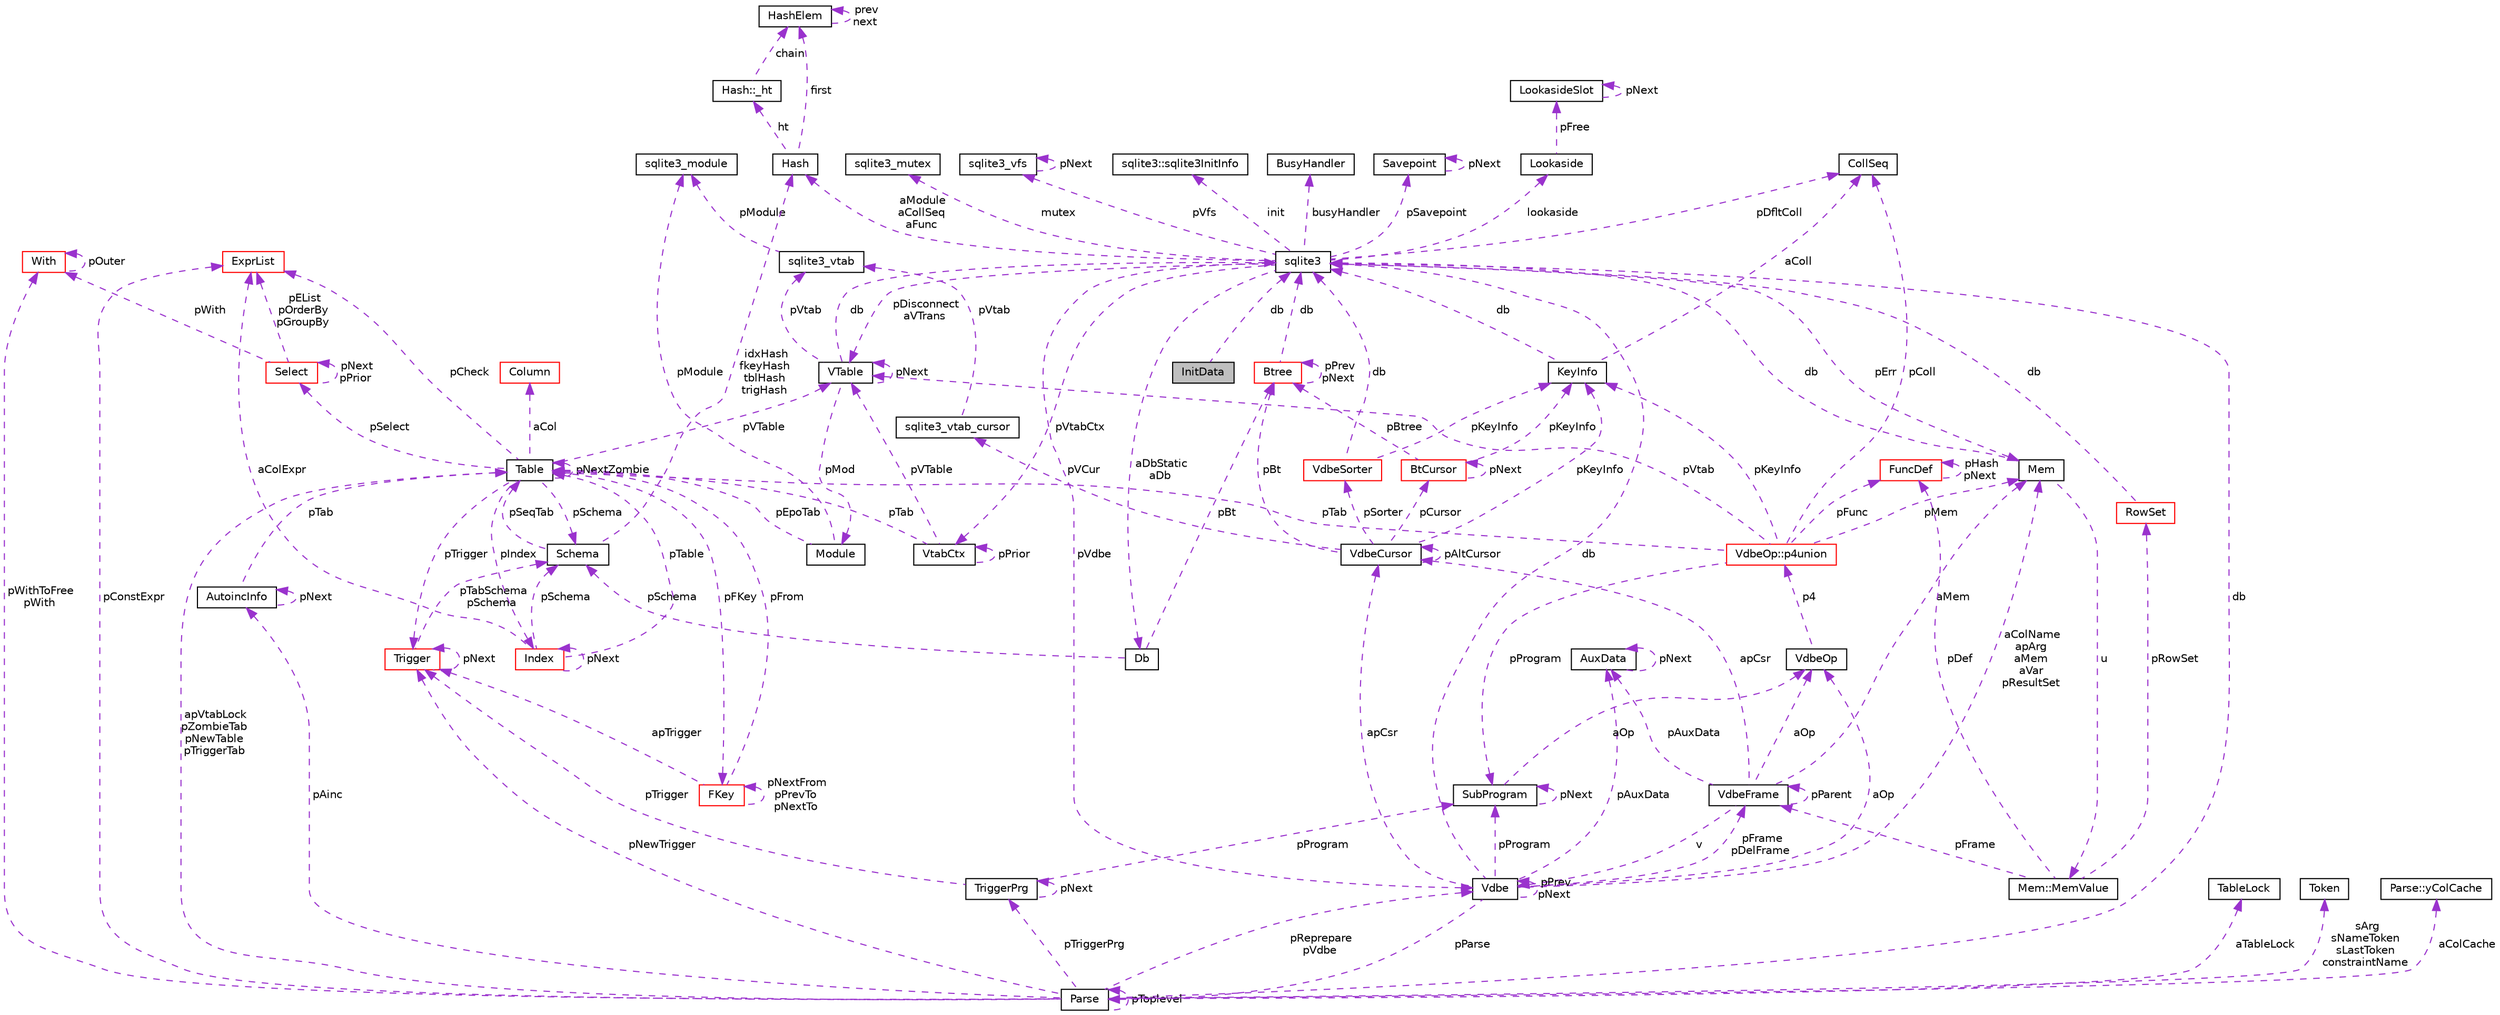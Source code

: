 digraph "InitData"
{
  edge [fontname="Helvetica",fontsize="10",labelfontname="Helvetica",labelfontsize="10"];
  node [fontname="Helvetica",fontsize="10",shape=record];
  Node1 [label="InitData",height=0.2,width=0.4,color="black", fillcolor="grey75", style="filled", fontcolor="black"];
  Node2 -> Node1 [dir="back",color="darkorchid3",fontsize="10",style="dashed",label=" db" ];
  Node2 [label="sqlite3",height=0.2,width=0.4,color="black", fillcolor="white", style="filled",URL="$structsqlite3.html"];
  Node3 -> Node2 [dir="back",color="darkorchid3",fontsize="10",style="dashed",label=" pErr" ];
  Node3 [label="Mem",height=0.2,width=0.4,color="black", fillcolor="white", style="filled",URL="$structMem.html"];
  Node4 -> Node3 [dir="back",color="darkorchid3",fontsize="10",style="dashed",label=" u" ];
  Node4 [label="Mem::MemValue",height=0.2,width=0.4,color="black", fillcolor="white", style="filled",URL="$unionMem_1_1MemValue.html"];
  Node5 -> Node4 [dir="back",color="darkorchid3",fontsize="10",style="dashed",label=" pFrame" ];
  Node5 [label="VdbeFrame",height=0.2,width=0.4,color="black", fillcolor="white", style="filled",URL="$structVdbeFrame.html"];
  Node3 -> Node5 [dir="back",color="darkorchid3",fontsize="10",style="dashed",label=" aMem" ];
  Node6 -> Node5 [dir="back",color="darkorchid3",fontsize="10",style="dashed",label=" v" ];
  Node6 [label="Vdbe",height=0.2,width=0.4,color="black", fillcolor="white", style="filled",URL="$structVdbe.html"];
  Node3 -> Node6 [dir="back",color="darkorchid3",fontsize="10",style="dashed",label=" aColName\napArg\naMem\naVar\npResultSet" ];
  Node6 -> Node6 [dir="back",color="darkorchid3",fontsize="10",style="dashed",label=" pPrev\npNext" ];
  Node2 -> Node6 [dir="back",color="darkorchid3",fontsize="10",style="dashed",label=" db" ];
  Node5 -> Node6 [dir="back",color="darkorchid3",fontsize="10",style="dashed",label=" pFrame\npDelFrame" ];
  Node7 -> Node6 [dir="back",color="darkorchid3",fontsize="10",style="dashed",label=" pAuxData" ];
  Node7 [label="AuxData",height=0.2,width=0.4,color="black", fillcolor="white", style="filled",URL="$structAuxData.html"];
  Node7 -> Node7 [dir="back",color="darkorchid3",fontsize="10",style="dashed",label=" pNext" ];
  Node8 -> Node6 [dir="back",color="darkorchid3",fontsize="10",style="dashed",label=" pProgram" ];
  Node8 [label="SubProgram",height=0.2,width=0.4,color="black", fillcolor="white", style="filled",URL="$structSubProgram.html"];
  Node8 -> Node8 [dir="back",color="darkorchid3",fontsize="10",style="dashed",label=" pNext" ];
  Node9 -> Node8 [dir="back",color="darkorchid3",fontsize="10",style="dashed",label=" aOp" ];
  Node9 [label="VdbeOp",height=0.2,width=0.4,color="black", fillcolor="white", style="filled",URL="$structVdbeOp.html"];
  Node10 -> Node9 [dir="back",color="darkorchid3",fontsize="10",style="dashed",label=" p4" ];
  Node10 [label="VdbeOp::p4union",height=0.2,width=0.4,color="red", fillcolor="white", style="filled",URL="$unionVdbeOp_1_1p4union.html"];
  Node3 -> Node10 [dir="back",color="darkorchid3",fontsize="10",style="dashed",label=" pMem" ];
  Node11 -> Node10 [dir="back",color="darkorchid3",fontsize="10",style="dashed",label=" pColl" ];
  Node11 [label="CollSeq",height=0.2,width=0.4,color="black", fillcolor="white", style="filled",URL="$structCollSeq.html"];
  Node12 -> Node10 [dir="back",color="darkorchid3",fontsize="10",style="dashed",label=" pVtab" ];
  Node12 [label="VTable",height=0.2,width=0.4,color="black", fillcolor="white", style="filled",URL="$structVTable.html"];
  Node2 -> Node12 [dir="back",color="darkorchid3",fontsize="10",style="dashed",label=" db" ];
  Node12 -> Node12 [dir="back",color="darkorchid3",fontsize="10",style="dashed",label=" pNext" ];
  Node13 -> Node12 [dir="back",color="darkorchid3",fontsize="10",style="dashed",label=" pMod" ];
  Node13 [label="Module",height=0.2,width=0.4,color="black", fillcolor="white", style="filled",URL="$structModule.html"];
  Node14 -> Node13 [dir="back",color="darkorchid3",fontsize="10",style="dashed",label=" pModule" ];
  Node14 [label="sqlite3_module",height=0.2,width=0.4,color="black", fillcolor="white", style="filled",URL="$structsqlite3__module.html"];
  Node15 -> Node13 [dir="back",color="darkorchid3",fontsize="10",style="dashed",label=" pEpoTab" ];
  Node15 [label="Table",height=0.2,width=0.4,color="black", fillcolor="white", style="filled",URL="$structTable.html"];
  Node16 -> Node15 [dir="back",color="darkorchid3",fontsize="10",style="dashed",label=" pSchema" ];
  Node16 [label="Schema",height=0.2,width=0.4,color="black", fillcolor="white", style="filled",URL="$structSchema.html"];
  Node15 -> Node16 [dir="back",color="darkorchid3",fontsize="10",style="dashed",label=" pSeqTab" ];
  Node17 -> Node16 [dir="back",color="darkorchid3",fontsize="10",style="dashed",label=" idxHash\nfkeyHash\ntblHash\ntrigHash" ];
  Node17 [label="Hash",height=0.2,width=0.4,color="black", fillcolor="white", style="filled",URL="$structHash.html"];
  Node18 -> Node17 [dir="back",color="darkorchid3",fontsize="10",style="dashed",label=" ht" ];
  Node18 [label="Hash::_ht",height=0.2,width=0.4,color="black", fillcolor="white", style="filled",URL="$structHash_1_1__ht.html"];
  Node19 -> Node18 [dir="back",color="darkorchid3",fontsize="10",style="dashed",label=" chain" ];
  Node19 [label="HashElem",height=0.2,width=0.4,color="black", fillcolor="white", style="filled",URL="$structHashElem.html"];
  Node19 -> Node19 [dir="back",color="darkorchid3",fontsize="10",style="dashed",label=" prev\nnext" ];
  Node19 -> Node17 [dir="back",color="darkorchid3",fontsize="10",style="dashed",label=" first" ];
  Node20 -> Node15 [dir="back",color="darkorchid3",fontsize="10",style="dashed",label=" aCol" ];
  Node20 [label="Column",height=0.2,width=0.4,color="red", fillcolor="white", style="filled",URL="$structColumn.html"];
  Node21 -> Node15 [dir="back",color="darkorchid3",fontsize="10",style="dashed",label=" pFKey" ];
  Node21 [label="FKey",height=0.2,width=0.4,color="red", fillcolor="white", style="filled",URL="$structFKey.html"];
  Node21 -> Node21 [dir="back",color="darkorchid3",fontsize="10",style="dashed",label=" pNextFrom\npPrevTo\npNextTo" ];
  Node15 -> Node21 [dir="back",color="darkorchid3",fontsize="10",style="dashed",label=" pFrom" ];
  Node22 -> Node21 [dir="back",color="darkorchid3",fontsize="10",style="dashed",label=" apTrigger" ];
  Node22 [label="Trigger",height=0.2,width=0.4,color="red", fillcolor="white", style="filled",URL="$structTrigger.html"];
  Node16 -> Node22 [dir="back",color="darkorchid3",fontsize="10",style="dashed",label=" pTabSchema\npSchema" ];
  Node22 -> Node22 [dir="back",color="darkorchid3",fontsize="10",style="dashed",label=" pNext" ];
  Node12 -> Node15 [dir="back",color="darkorchid3",fontsize="10",style="dashed",label=" pVTable" ];
  Node15 -> Node15 [dir="back",color="darkorchid3",fontsize="10",style="dashed",label=" pNextZombie" ];
  Node22 -> Node15 [dir="back",color="darkorchid3",fontsize="10",style="dashed",label=" pTrigger" ];
  Node23 -> Node15 [dir="back",color="darkorchid3",fontsize="10",style="dashed",label=" pSelect" ];
  Node23 [label="Select",height=0.2,width=0.4,color="red", fillcolor="white", style="filled",URL="$structSelect.html"];
  Node24 -> Node23 [dir="back",color="darkorchid3",fontsize="10",style="dashed",label=" pWith" ];
  Node24 [label="With",height=0.2,width=0.4,color="red", fillcolor="white", style="filled",URL="$structWith.html"];
  Node24 -> Node24 [dir="back",color="darkorchid3",fontsize="10",style="dashed",label=" pOuter" ];
  Node23 -> Node23 [dir="back",color="darkorchid3",fontsize="10",style="dashed",label=" pNext\npPrior" ];
  Node25 -> Node23 [dir="back",color="darkorchid3",fontsize="10",style="dashed",label=" pEList\npOrderBy\npGroupBy" ];
  Node25 [label="ExprList",height=0.2,width=0.4,color="red", fillcolor="white", style="filled",URL="$structExprList.html"];
  Node25 -> Node15 [dir="back",color="darkorchid3",fontsize="10",style="dashed",label=" pCheck" ];
  Node26 -> Node15 [dir="back",color="darkorchid3",fontsize="10",style="dashed",label=" pIndex" ];
  Node26 [label="Index",height=0.2,width=0.4,color="red", fillcolor="white", style="filled",URL="$structIndex.html"];
  Node16 -> Node26 [dir="back",color="darkorchid3",fontsize="10",style="dashed",label=" pSchema" ];
  Node15 -> Node26 [dir="back",color="darkorchid3",fontsize="10",style="dashed",label=" pTable" ];
  Node25 -> Node26 [dir="back",color="darkorchid3",fontsize="10",style="dashed",label=" aColExpr" ];
  Node26 -> Node26 [dir="back",color="darkorchid3",fontsize="10",style="dashed",label=" pNext" ];
  Node27 -> Node12 [dir="back",color="darkorchid3",fontsize="10",style="dashed",label=" pVtab" ];
  Node27 [label="sqlite3_vtab",height=0.2,width=0.4,color="black", fillcolor="white", style="filled",URL="$structsqlite3__vtab.html"];
  Node14 -> Node27 [dir="back",color="darkorchid3",fontsize="10",style="dashed",label=" pModule" ];
  Node15 -> Node10 [dir="back",color="darkorchid3",fontsize="10",style="dashed",label=" pTab" ];
  Node8 -> Node10 [dir="back",color="darkorchid3",fontsize="10",style="dashed",label=" pProgram" ];
  Node28 -> Node10 [dir="back",color="darkorchid3",fontsize="10",style="dashed",label=" pKeyInfo" ];
  Node28 [label="KeyInfo",height=0.2,width=0.4,color="black", fillcolor="white", style="filled",URL="$structKeyInfo.html"];
  Node2 -> Node28 [dir="back",color="darkorchid3",fontsize="10",style="dashed",label=" db" ];
  Node11 -> Node28 [dir="back",color="darkorchid3",fontsize="10",style="dashed",label=" aColl" ];
  Node29 -> Node10 [dir="back",color="darkorchid3",fontsize="10",style="dashed",label=" pFunc" ];
  Node29 [label="FuncDef",height=0.2,width=0.4,color="red", fillcolor="white", style="filled",URL="$structFuncDef.html"];
  Node29 -> Node29 [dir="back",color="darkorchid3",fontsize="10",style="dashed",label=" pHash\npNext" ];
  Node30 -> Node6 [dir="back",color="darkorchid3",fontsize="10",style="dashed",label=" apCsr" ];
  Node30 [label="VdbeCursor",height=0.2,width=0.4,color="black", fillcolor="white", style="filled",URL="$structVdbeCursor.html"];
  Node31 -> Node30 [dir="back",color="darkorchid3",fontsize="10",style="dashed",label=" pCursor" ];
  Node31 [label="BtCursor",height=0.2,width=0.4,color="red", fillcolor="white", style="filled",URL="$structBtCursor.html"];
  Node31 -> Node31 [dir="back",color="darkorchid3",fontsize="10",style="dashed",label=" pNext" ];
  Node28 -> Node31 [dir="back",color="darkorchid3",fontsize="10",style="dashed",label=" pKeyInfo" ];
  Node32 -> Node31 [dir="back",color="darkorchid3",fontsize="10",style="dashed",label=" pBtree" ];
  Node32 [label="Btree",height=0.2,width=0.4,color="red", fillcolor="white", style="filled",URL="$structBtree.html"];
  Node2 -> Node32 [dir="back",color="darkorchid3",fontsize="10",style="dashed",label=" db" ];
  Node32 -> Node32 [dir="back",color="darkorchid3",fontsize="10",style="dashed",label=" pPrev\npNext" ];
  Node33 -> Node30 [dir="back",color="darkorchid3",fontsize="10",style="dashed",label=" pVCur" ];
  Node33 [label="sqlite3_vtab_cursor",height=0.2,width=0.4,color="black", fillcolor="white", style="filled",URL="$structsqlite3__vtab__cursor.html"];
  Node27 -> Node33 [dir="back",color="darkorchid3",fontsize="10",style="dashed",label=" pVtab" ];
  Node30 -> Node30 [dir="back",color="darkorchid3",fontsize="10",style="dashed",label=" pAltCursor" ];
  Node28 -> Node30 [dir="back",color="darkorchid3",fontsize="10",style="dashed",label=" pKeyInfo" ];
  Node32 -> Node30 [dir="back",color="darkorchid3",fontsize="10",style="dashed",label=" pBt" ];
  Node34 -> Node30 [dir="back",color="darkorchid3",fontsize="10",style="dashed",label=" pSorter" ];
  Node34 [label="VdbeSorter",height=0.2,width=0.4,color="red", fillcolor="white", style="filled",URL="$structVdbeSorter.html"];
  Node2 -> Node34 [dir="back",color="darkorchid3",fontsize="10",style="dashed",label=" db" ];
  Node28 -> Node34 [dir="back",color="darkorchid3",fontsize="10",style="dashed",label=" pKeyInfo" ];
  Node35 -> Node6 [dir="back",color="darkorchid3",fontsize="10",style="dashed",label=" pParse" ];
  Node35 [label="Parse",height=0.2,width=0.4,color="black", fillcolor="white", style="filled",URL="$structParse.html"];
  Node6 -> Node35 [dir="back",color="darkorchid3",fontsize="10",style="dashed",label=" pReprepare\npVdbe" ];
  Node2 -> Node35 [dir="back",color="darkorchid3",fontsize="10",style="dashed",label=" db" ];
  Node36 -> Node35 [dir="back",color="darkorchid3",fontsize="10",style="dashed",label=" aTableLock" ];
  Node36 [label="TableLock",height=0.2,width=0.4,color="black", fillcolor="white", style="filled",URL="$structTableLock.html"];
  Node37 -> Node35 [dir="back",color="darkorchid3",fontsize="10",style="dashed",label=" sArg\nsNameToken\nsLastToken\nconstraintName" ];
  Node37 [label="Token",height=0.2,width=0.4,color="black", fillcolor="white", style="filled",URL="$structToken.html"];
  Node24 -> Node35 [dir="back",color="darkorchid3",fontsize="10",style="dashed",label=" pWithToFree\npWith" ];
  Node38 -> Node35 [dir="back",color="darkorchid3",fontsize="10",style="dashed",label=" aColCache" ];
  Node38 [label="Parse::yColCache",height=0.2,width=0.4,color="black", fillcolor="white", style="filled",URL="$structParse_1_1yColCache.html"];
  Node15 -> Node35 [dir="back",color="darkorchid3",fontsize="10",style="dashed",label=" apVtabLock\npZombieTab\npNewTable\npTriggerTab" ];
  Node22 -> Node35 [dir="back",color="darkorchid3",fontsize="10",style="dashed",label=" pNewTrigger" ];
  Node39 -> Node35 [dir="back",color="darkorchid3",fontsize="10",style="dashed",label=" pTriggerPrg" ];
  Node39 [label="TriggerPrg",height=0.2,width=0.4,color="black", fillcolor="white", style="filled",URL="$structTriggerPrg.html"];
  Node8 -> Node39 [dir="back",color="darkorchid3",fontsize="10",style="dashed",label=" pProgram" ];
  Node22 -> Node39 [dir="back",color="darkorchid3",fontsize="10",style="dashed",label=" pTrigger" ];
  Node39 -> Node39 [dir="back",color="darkorchid3",fontsize="10",style="dashed",label=" pNext" ];
  Node40 -> Node35 [dir="back",color="darkorchid3",fontsize="10",style="dashed",label=" pAinc" ];
  Node40 [label="AutoincInfo",height=0.2,width=0.4,color="black", fillcolor="white", style="filled",URL="$structAutoincInfo.html"];
  Node15 -> Node40 [dir="back",color="darkorchid3",fontsize="10",style="dashed",label=" pTab" ];
  Node40 -> Node40 [dir="back",color="darkorchid3",fontsize="10",style="dashed",label=" pNext" ];
  Node25 -> Node35 [dir="back",color="darkorchid3",fontsize="10",style="dashed",label=" pConstExpr" ];
  Node35 -> Node35 [dir="back",color="darkorchid3",fontsize="10",style="dashed",label=" pToplevel" ];
  Node9 -> Node6 [dir="back",color="darkorchid3",fontsize="10",style="dashed",label=" aOp" ];
  Node5 -> Node5 [dir="back",color="darkorchid3",fontsize="10",style="dashed",label=" pParent" ];
  Node7 -> Node5 [dir="back",color="darkorchid3",fontsize="10",style="dashed",label=" pAuxData" ];
  Node30 -> Node5 [dir="back",color="darkorchid3",fontsize="10",style="dashed",label=" apCsr" ];
  Node9 -> Node5 [dir="back",color="darkorchid3",fontsize="10",style="dashed",label=" aOp" ];
  Node41 -> Node4 [dir="back",color="darkorchid3",fontsize="10",style="dashed",label=" pRowSet" ];
  Node41 [label="RowSet",height=0.2,width=0.4,color="red", fillcolor="white", style="filled",URL="$structRowSet.html"];
  Node2 -> Node41 [dir="back",color="darkorchid3",fontsize="10",style="dashed",label=" db" ];
  Node29 -> Node4 [dir="back",color="darkorchid3",fontsize="10",style="dashed",label=" pDef" ];
  Node2 -> Node3 [dir="back",color="darkorchid3",fontsize="10",style="dashed",label=" db" ];
  Node6 -> Node2 [dir="back",color="darkorchid3",fontsize="10",style="dashed",label=" pVdbe" ];
  Node42 -> Node2 [dir="back",color="darkorchid3",fontsize="10",style="dashed",label=" pSavepoint" ];
  Node42 [label="Savepoint",height=0.2,width=0.4,color="black", fillcolor="white", style="filled",URL="$structSavepoint.html"];
  Node42 -> Node42 [dir="back",color="darkorchid3",fontsize="10",style="dashed",label=" pNext" ];
  Node43 -> Node2 [dir="back",color="darkorchid3",fontsize="10",style="dashed",label=" lookaside" ];
  Node43 [label="Lookaside",height=0.2,width=0.4,color="black", fillcolor="white", style="filled",URL="$structLookaside.html"];
  Node44 -> Node43 [dir="back",color="darkorchid3",fontsize="10",style="dashed",label=" pFree" ];
  Node44 [label="LookasideSlot",height=0.2,width=0.4,color="black", fillcolor="white", style="filled",URL="$structLookasideSlot.html"];
  Node44 -> Node44 [dir="back",color="darkorchid3",fontsize="10",style="dashed",label=" pNext" ];
  Node45 -> Node2 [dir="back",color="darkorchid3",fontsize="10",style="dashed",label=" mutex" ];
  Node45 [label="sqlite3_mutex",height=0.2,width=0.4,color="black", fillcolor="white", style="filled",URL="$structsqlite3__mutex.html"];
  Node46 -> Node2 [dir="back",color="darkorchid3",fontsize="10",style="dashed",label=" pVfs" ];
  Node46 [label="sqlite3_vfs",height=0.2,width=0.4,color="black", fillcolor="white", style="filled",URL="$structsqlite3__vfs.html"];
  Node46 -> Node46 [dir="back",color="darkorchid3",fontsize="10",style="dashed",label=" pNext" ];
  Node47 -> Node2 [dir="back",color="darkorchid3",fontsize="10",style="dashed",label=" init" ];
  Node47 [label="sqlite3::sqlite3InitInfo",height=0.2,width=0.4,color="black", fillcolor="white", style="filled",URL="$structsqlite3_1_1sqlite3InitInfo.html"];
  Node48 -> Node2 [dir="back",color="darkorchid3",fontsize="10",style="dashed",label=" busyHandler" ];
  Node48 [label="BusyHandler",height=0.2,width=0.4,color="black", fillcolor="white", style="filled",URL="$structBusyHandler.html"];
  Node49 -> Node2 [dir="back",color="darkorchid3",fontsize="10",style="dashed",label=" pVtabCtx" ];
  Node49 [label="VtabCtx",height=0.2,width=0.4,color="black", fillcolor="white", style="filled",URL="$structVtabCtx.html"];
  Node49 -> Node49 [dir="back",color="darkorchid3",fontsize="10",style="dashed",label=" pPrior" ];
  Node12 -> Node49 [dir="back",color="darkorchid3",fontsize="10",style="dashed",label=" pVTable" ];
  Node15 -> Node49 [dir="back",color="darkorchid3",fontsize="10",style="dashed",label=" pTab" ];
  Node11 -> Node2 [dir="back",color="darkorchid3",fontsize="10",style="dashed",label=" pDfltColl" ];
  Node12 -> Node2 [dir="back",color="darkorchid3",fontsize="10",style="dashed",label=" pDisconnect\naVTrans" ];
  Node50 -> Node2 [dir="back",color="darkorchid3",fontsize="10",style="dashed",label=" aDbStatic\naDb" ];
  Node50 [label="Db",height=0.2,width=0.4,color="black", fillcolor="white", style="filled",URL="$structDb.html"];
  Node16 -> Node50 [dir="back",color="darkorchid3",fontsize="10",style="dashed",label=" pSchema" ];
  Node32 -> Node50 [dir="back",color="darkorchid3",fontsize="10",style="dashed",label=" pBt" ];
  Node17 -> Node2 [dir="back",color="darkorchid3",fontsize="10",style="dashed",label=" aModule\naCollSeq\naFunc" ];
}
